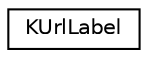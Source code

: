 digraph "Graphical Class Hierarchy"
{
  edge [fontname="Helvetica",fontsize="10",labelfontname="Helvetica",labelfontsize="10"];
  node [fontname="Helvetica",fontsize="10",shape=record];
  rankdir="LR";
  Node0 [label="KUrlLabel",height=0.2,width=0.4,color="black", fillcolor="white", style="filled",URL="$classKUrlLabel.html",tooltip="A drop-in replacement for QLabel that displays hyperlinks. "];
}
